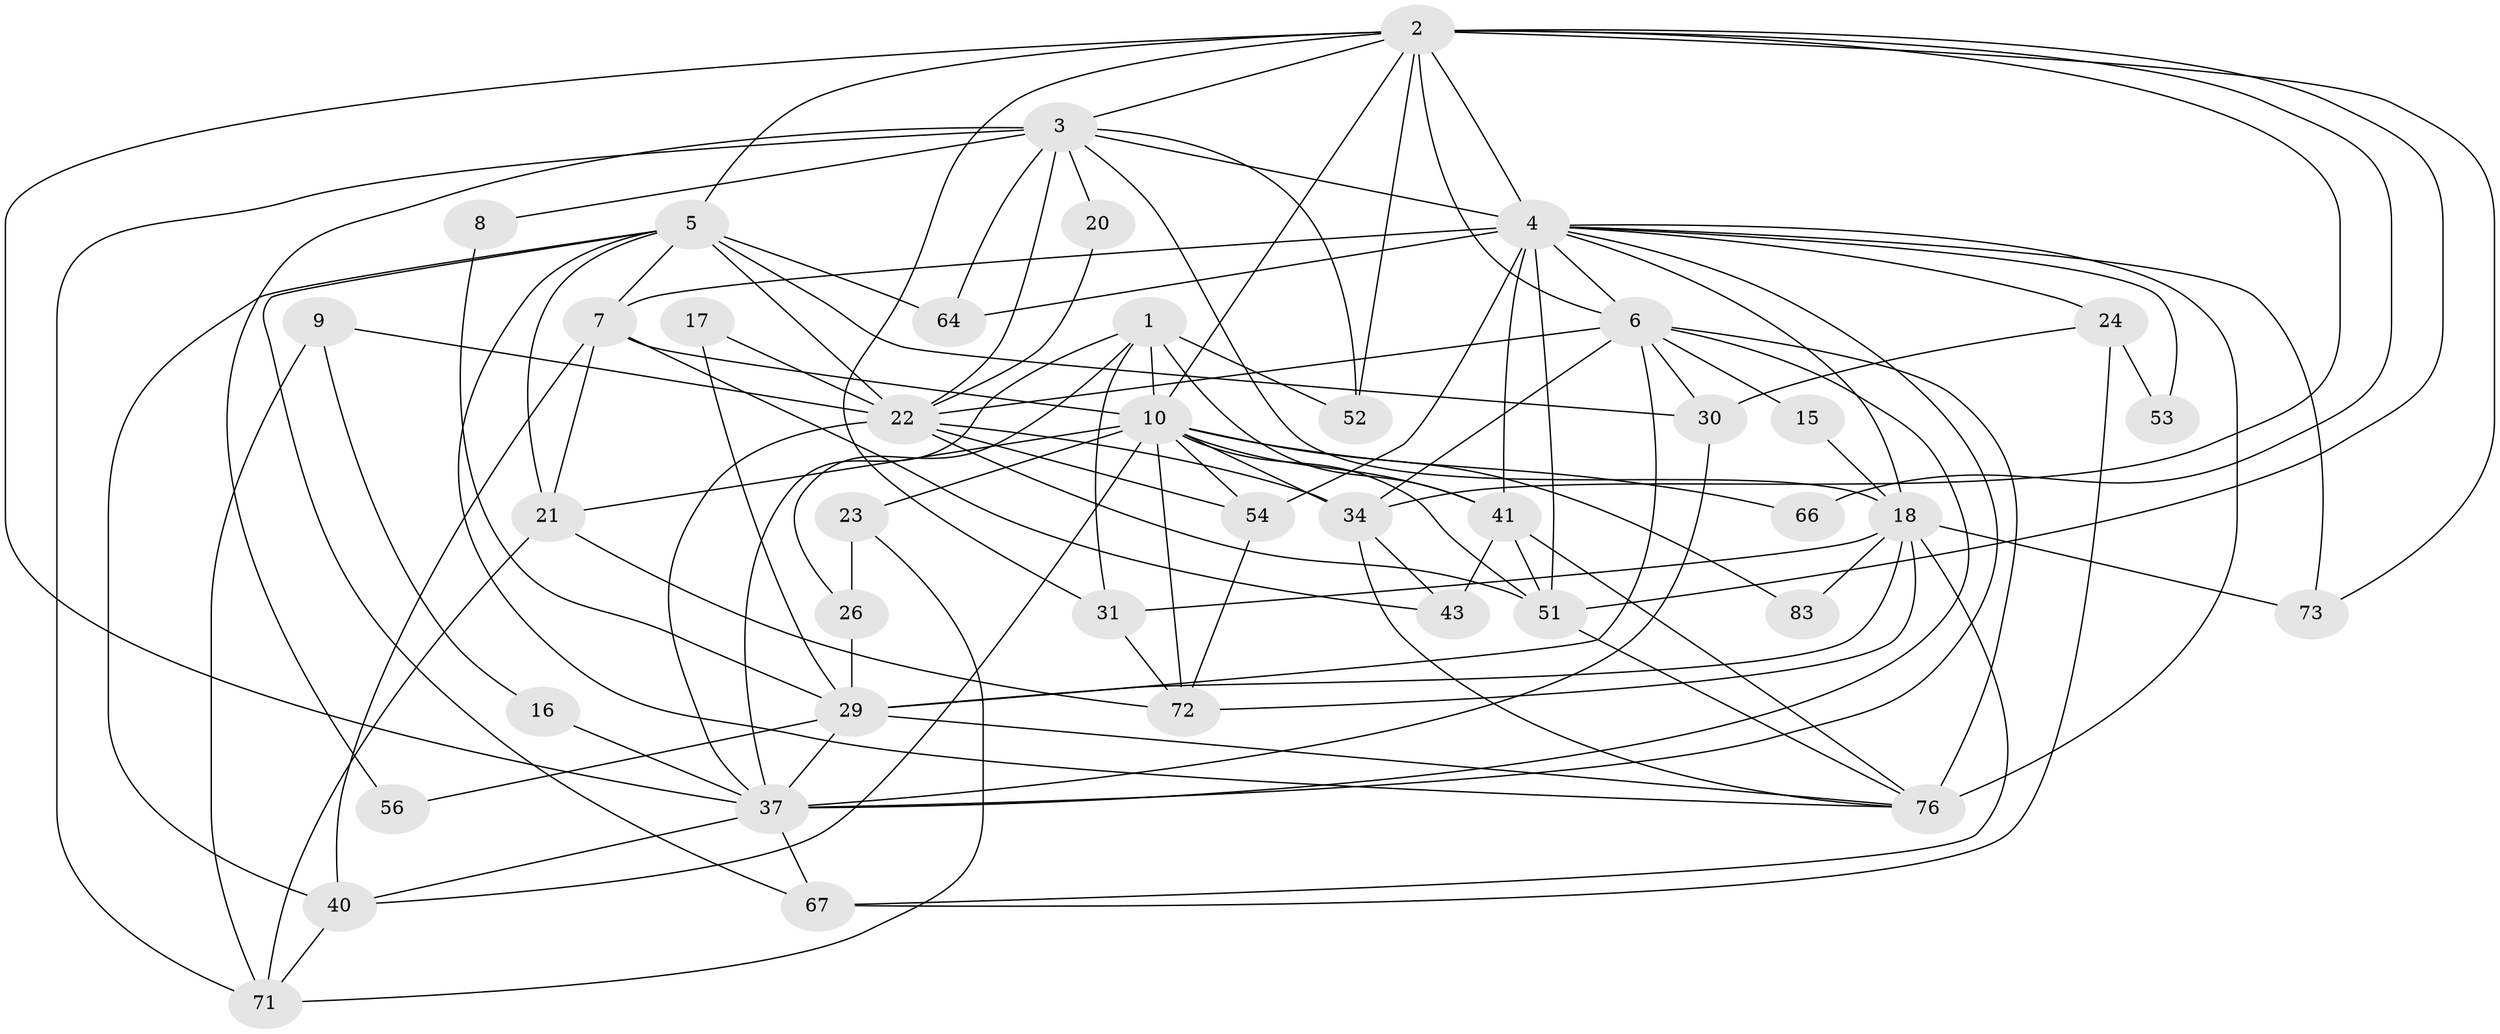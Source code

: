 // original degree distribution, {3: 0.24096385542168675, 5: 0.2289156626506024, 2: 0.12048192771084337, 4: 0.30120481927710846, 6: 0.07228915662650602, 7: 0.03614457831325301}
// Generated by graph-tools (version 1.1) at 2025/18/03/04/25 18:18:48]
// undirected, 41 vertices, 110 edges
graph export_dot {
graph [start="1"]
  node [color=gray90,style=filled];
  1 [super="+32"];
  2 [super="+70+28"];
  3 [super="+55+33+27"];
  4 [super="+79+13+14"];
  5 [super="+80+11"];
  6 [super="+42+25"];
  7 [super="+48"];
  8;
  9;
  10 [super="+12+19"];
  15;
  16;
  17;
  18 [super="+36"];
  20;
  21 [super="+81"];
  22 [super="+77+59"];
  23;
  24 [super="+46"];
  26;
  29 [super="+47"];
  30;
  31;
  34;
  37 [super="+45+39"];
  40 [super="+82"];
  41 [super="+50+60"];
  43;
  51 [super="+68"];
  52 [super="+58"];
  53;
  54;
  56;
  64;
  66;
  67;
  71;
  72 [super="+75"];
  73;
  76;
  83;
  1 -- 52 [weight=2];
  1 -- 26;
  1 -- 41;
  1 -- 10;
  1 -- 31;
  1 -- 37 [weight=2];
  2 -- 73;
  2 -- 4 [weight=2];
  2 -- 66;
  2 -- 52;
  2 -- 6;
  2 -- 31;
  2 -- 3;
  2 -- 34;
  2 -- 51;
  2 -- 10 [weight=2];
  2 -- 37;
  2 -- 5;
  3 -- 4;
  3 -- 20;
  3 -- 22 [weight=2];
  3 -- 8;
  3 -- 56;
  3 -- 52 [weight=2];
  3 -- 64;
  3 -- 18;
  3 -- 71;
  4 -- 24;
  4 -- 53;
  4 -- 54;
  4 -- 73;
  4 -- 7;
  4 -- 6;
  4 -- 41;
  4 -- 76;
  4 -- 51;
  4 -- 64 [weight=2];
  4 -- 18;
  4 -- 37 [weight=2];
  5 -- 76;
  5 -- 64;
  5 -- 30 [weight=2];
  5 -- 7;
  5 -- 67;
  5 -- 21;
  5 -- 22;
  5 -- 40;
  6 -- 29;
  6 -- 30;
  6 -- 34;
  6 -- 22;
  6 -- 76;
  6 -- 15;
  6 -- 37;
  7 -- 43;
  7 -- 21;
  7 -- 40;
  7 -- 10;
  8 -- 29;
  9 -- 71;
  9 -- 16;
  9 -- 22;
  10 -- 51 [weight=2];
  10 -- 40;
  10 -- 41 [weight=2];
  10 -- 83;
  10 -- 21;
  10 -- 54;
  10 -- 23;
  10 -- 34;
  10 -- 66;
  10 -- 72;
  15 -- 18;
  16 -- 37;
  17 -- 29;
  17 -- 22;
  18 -- 67;
  18 -- 73;
  18 -- 83;
  18 -- 31;
  18 -- 29;
  18 -- 72;
  20 -- 22;
  21 -- 72;
  21 -- 71;
  22 -- 51;
  22 -- 54;
  22 -- 34;
  22 -- 37;
  23 -- 26;
  23 -- 71;
  24 -- 30;
  24 -- 53;
  24 -- 67;
  26 -- 29;
  29 -- 56;
  29 -- 76;
  29 -- 37;
  30 -- 37;
  31 -- 72;
  34 -- 43;
  34 -- 76;
  37 -- 40;
  37 -- 67;
  40 -- 71;
  41 -- 43;
  41 -- 76;
  41 -- 51;
  51 -- 76;
  54 -- 72;
}
